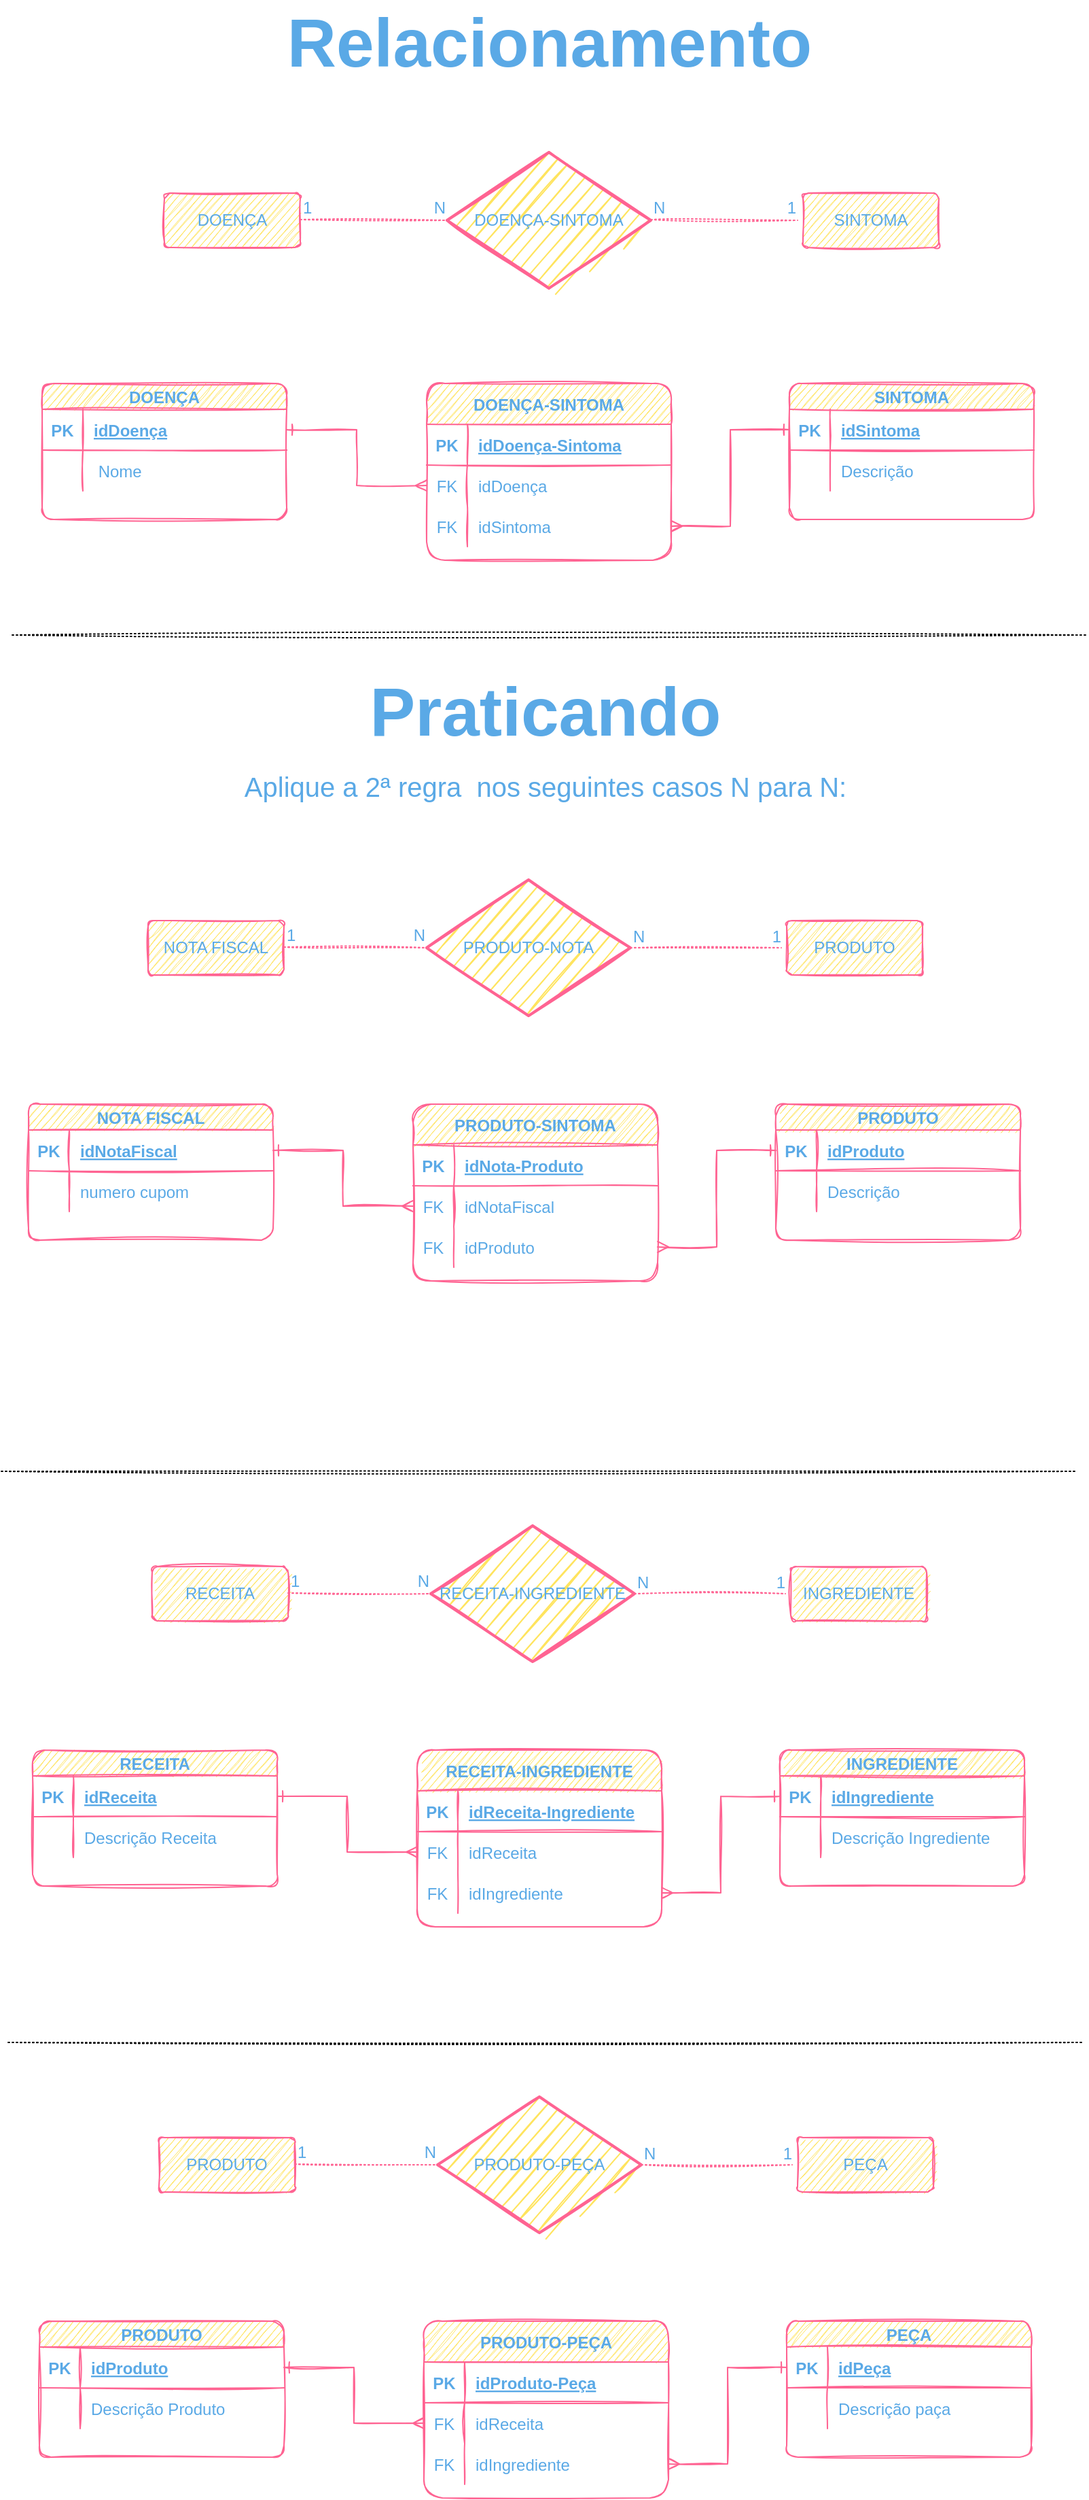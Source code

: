 <mxfile version="18.0.3" type="github">
  <diagram name="Page-1" id="c7558073-3199-34d8-9f00-42111426c3f3">
    <mxGraphModel dx="1247" dy="706" grid="0" gridSize="10" guides="1" tooltips="1" connect="1" arrows="1" fold="1" page="1" pageScale="1" pageWidth="826" pageHeight="1169" math="0" shadow="0">
      <root>
        <mxCell id="0" />
        <mxCell id="1" parent="0" />
        <mxCell id="TLbCRzv2UOCJvCYjz1NT-181" value="DOENÇA" style="shape=table;startSize=19;container=1;collapsible=1;childLayout=tableLayout;fixedRows=1;rowLines=0;fontStyle=1;align=center;resizeLast=1;rounded=1;shadow=0;glass=0;sketch=1;strokeWidth=1;fillColor=#FFE45E;strokeColor=#FF6392;fontColor=#5AA9E6;" vertex="1" parent="1">
          <mxGeometry x="40" y="326" width="180" height="100" as="geometry" />
        </mxCell>
        <mxCell id="TLbCRzv2UOCJvCYjz1NT-182" value="" style="shape=tableRow;horizontal=0;startSize=0;swimlaneHead=0;swimlaneBody=0;fillColor=none;collapsible=0;dropTarget=0;points=[[0,0.5],[1,0.5]];portConstraint=eastwest;top=0;left=0;right=0;bottom=1;rounded=1;shadow=0;glass=0;sketch=1;strokeWidth=1;strokeColor=#FF6392;fontColor=#5AA9E6;" vertex="1" parent="TLbCRzv2UOCJvCYjz1NT-181">
          <mxGeometry y="19" width="180" height="30" as="geometry" />
        </mxCell>
        <mxCell id="TLbCRzv2UOCJvCYjz1NT-183" value="PK" style="shape=partialRectangle;connectable=0;fillColor=none;top=0;left=0;bottom=0;right=0;fontStyle=1;overflow=hidden;rounded=1;shadow=0;glass=0;sketch=1;strokeWidth=1;strokeColor=#FF6392;fontColor=#5AA9E6;" vertex="1" parent="TLbCRzv2UOCJvCYjz1NT-182">
          <mxGeometry width="30" height="30" as="geometry">
            <mxRectangle width="30" height="30" as="alternateBounds" />
          </mxGeometry>
        </mxCell>
        <mxCell id="TLbCRzv2UOCJvCYjz1NT-184" value="idDoença" style="shape=partialRectangle;connectable=0;fillColor=none;top=0;left=0;bottom=0;right=0;align=left;spacingLeft=6;fontStyle=5;overflow=hidden;rounded=1;shadow=0;glass=0;sketch=1;strokeWidth=1;strokeColor=#FF6392;fontColor=#5AA9E6;" vertex="1" parent="TLbCRzv2UOCJvCYjz1NT-182">
          <mxGeometry x="30" width="150" height="30" as="geometry">
            <mxRectangle width="150" height="30" as="alternateBounds" />
          </mxGeometry>
        </mxCell>
        <mxCell id="TLbCRzv2UOCJvCYjz1NT-185" value="" style="shape=tableRow;horizontal=0;startSize=0;swimlaneHead=0;swimlaneBody=0;fillColor=none;collapsible=0;dropTarget=0;points=[[0,0.5],[1,0.5]];portConstraint=eastwest;top=0;left=0;right=0;bottom=0;rounded=1;shadow=0;glass=0;sketch=1;strokeWidth=1;strokeColor=#FF6392;fontColor=#5AA9E6;" vertex="1" parent="TLbCRzv2UOCJvCYjz1NT-181">
          <mxGeometry y="49" width="180" height="30" as="geometry" />
        </mxCell>
        <mxCell id="TLbCRzv2UOCJvCYjz1NT-186" value="" style="shape=partialRectangle;connectable=0;fillColor=none;top=0;left=0;bottom=0;right=0;editable=1;overflow=hidden;rounded=1;shadow=0;glass=0;sketch=1;strokeWidth=1;strokeColor=#FF6392;fontColor=#5AA9E6;" vertex="1" parent="TLbCRzv2UOCJvCYjz1NT-185">
          <mxGeometry width="30" height="30" as="geometry">
            <mxRectangle width="30" height="30" as="alternateBounds" />
          </mxGeometry>
        </mxCell>
        <mxCell id="TLbCRzv2UOCJvCYjz1NT-187" value=" Nome" style="shape=partialRectangle;connectable=0;fillColor=none;top=0;left=0;bottom=0;right=0;align=left;spacingLeft=6;overflow=hidden;rounded=1;shadow=0;glass=0;sketch=1;strokeWidth=1;strokeColor=#FF6392;fontColor=#5AA9E6;" vertex="1" parent="TLbCRzv2UOCJvCYjz1NT-185">
          <mxGeometry x="30" width="150" height="30" as="geometry">
            <mxRectangle width="150" height="30" as="alternateBounds" />
          </mxGeometry>
        </mxCell>
        <mxCell id="TLbCRzv2UOCJvCYjz1NT-194" value="DOENÇA-SINTOMA" style="shape=table;startSize=30;container=1;collapsible=1;childLayout=tableLayout;fixedRows=1;rowLines=0;fontStyle=1;align=center;resizeLast=1;rounded=1;shadow=0;glass=0;sketch=1;strokeWidth=1;fillColor=#FFE45E;strokeColor=#FF6392;fontColor=#5AA9E6;" vertex="1" parent="1">
          <mxGeometry x="323" y="326" width="180" height="130" as="geometry" />
        </mxCell>
        <mxCell id="TLbCRzv2UOCJvCYjz1NT-195" value="" style="shape=tableRow;horizontal=0;startSize=0;swimlaneHead=0;swimlaneBody=0;fillColor=none;collapsible=0;dropTarget=0;points=[[0,0.5],[1,0.5]];portConstraint=eastwest;top=0;left=0;right=0;bottom=1;rounded=1;shadow=0;glass=0;sketch=1;strokeWidth=1;strokeColor=#FF6392;fontColor=#5AA9E6;" vertex="1" parent="TLbCRzv2UOCJvCYjz1NT-194">
          <mxGeometry y="30" width="180" height="30" as="geometry" />
        </mxCell>
        <mxCell id="TLbCRzv2UOCJvCYjz1NT-196" value="PK" style="shape=partialRectangle;connectable=0;fillColor=none;top=0;left=0;bottom=0;right=0;fontStyle=1;overflow=hidden;rounded=1;shadow=0;glass=0;sketch=1;strokeWidth=1;strokeColor=#FF6392;fontColor=#5AA9E6;" vertex="1" parent="TLbCRzv2UOCJvCYjz1NT-195">
          <mxGeometry width="30" height="30" as="geometry">
            <mxRectangle width="30" height="30" as="alternateBounds" />
          </mxGeometry>
        </mxCell>
        <mxCell id="TLbCRzv2UOCJvCYjz1NT-197" value="idDoença-Sintoma" style="shape=partialRectangle;connectable=0;fillColor=none;top=0;left=0;bottom=0;right=0;align=left;spacingLeft=6;fontStyle=5;overflow=hidden;rounded=1;shadow=0;glass=0;sketch=1;strokeWidth=1;strokeColor=#FF6392;fontColor=#5AA9E6;" vertex="1" parent="TLbCRzv2UOCJvCYjz1NT-195">
          <mxGeometry x="30" width="150" height="30" as="geometry">
            <mxRectangle width="150" height="30" as="alternateBounds" />
          </mxGeometry>
        </mxCell>
        <mxCell id="TLbCRzv2UOCJvCYjz1NT-198" value="" style="shape=tableRow;horizontal=0;startSize=0;swimlaneHead=0;swimlaneBody=0;fillColor=none;collapsible=0;dropTarget=0;points=[[0,0.5],[1,0.5]];portConstraint=eastwest;top=0;left=0;right=0;bottom=0;rounded=1;shadow=0;glass=0;sketch=1;strokeWidth=1;strokeColor=#FF6392;fontColor=#5AA9E6;" vertex="1" parent="TLbCRzv2UOCJvCYjz1NT-194">
          <mxGeometry y="60" width="180" height="30" as="geometry" />
        </mxCell>
        <mxCell id="TLbCRzv2UOCJvCYjz1NT-199" value="FK" style="shape=partialRectangle;connectable=0;fillColor=none;top=0;left=0;bottom=0;right=0;editable=1;overflow=hidden;rounded=1;shadow=0;glass=0;sketch=1;strokeWidth=1;strokeColor=#FF6392;fontColor=#5AA9E6;" vertex="1" parent="TLbCRzv2UOCJvCYjz1NT-198">
          <mxGeometry width="30" height="30" as="geometry">
            <mxRectangle width="30" height="30" as="alternateBounds" />
          </mxGeometry>
        </mxCell>
        <mxCell id="TLbCRzv2UOCJvCYjz1NT-200" value="idDoença" style="shape=partialRectangle;connectable=0;fillColor=none;top=0;left=0;bottom=0;right=0;align=left;spacingLeft=6;overflow=hidden;rounded=1;shadow=0;glass=0;sketch=1;strokeWidth=1;strokeColor=#FF6392;fontColor=#5AA9E6;" vertex="1" parent="TLbCRzv2UOCJvCYjz1NT-198">
          <mxGeometry x="30" width="150" height="30" as="geometry">
            <mxRectangle width="150" height="30" as="alternateBounds" />
          </mxGeometry>
        </mxCell>
        <mxCell id="TLbCRzv2UOCJvCYjz1NT-202" value="" style="shape=tableRow;horizontal=0;startSize=0;swimlaneHead=0;swimlaneBody=0;fillColor=none;collapsible=0;dropTarget=0;points=[[0,0.5],[1,0.5]];portConstraint=eastwest;top=0;left=0;right=0;bottom=0;rounded=1;shadow=0;glass=0;sketch=1;strokeWidth=1;strokeColor=#FF6392;fontColor=#5AA9E6;" vertex="1" parent="TLbCRzv2UOCJvCYjz1NT-194">
          <mxGeometry y="90" width="180" height="30" as="geometry" />
        </mxCell>
        <mxCell id="TLbCRzv2UOCJvCYjz1NT-203" value="FK" style="shape=partialRectangle;connectable=0;fillColor=none;top=0;left=0;bottom=0;right=0;fontStyle=0;overflow=hidden;rounded=1;shadow=0;glass=0;sketch=1;strokeWidth=1;strokeColor=#FF6392;fontColor=#5AA9E6;" vertex="1" parent="TLbCRzv2UOCJvCYjz1NT-202">
          <mxGeometry width="30" height="30" as="geometry">
            <mxRectangle width="30" height="30" as="alternateBounds" />
          </mxGeometry>
        </mxCell>
        <mxCell id="TLbCRzv2UOCJvCYjz1NT-204" value="idSintoma" style="shape=partialRectangle;connectable=0;fillColor=none;top=0;left=0;bottom=0;right=0;align=left;spacingLeft=6;fontStyle=0;overflow=hidden;rounded=1;shadow=0;glass=0;sketch=1;strokeWidth=1;strokeColor=#FF6392;fontColor=#5AA9E6;" vertex="1" parent="TLbCRzv2UOCJvCYjz1NT-202">
          <mxGeometry x="30" width="150" height="30" as="geometry">
            <mxRectangle width="150" height="30" as="alternateBounds" />
          </mxGeometry>
        </mxCell>
        <mxCell id="TLbCRzv2UOCJvCYjz1NT-228" value="SINTOMA" style="shape=table;startSize=19;container=1;collapsible=1;childLayout=tableLayout;fixedRows=1;rowLines=0;fontStyle=1;align=center;resizeLast=1;rounded=1;shadow=0;glass=0;sketch=1;strokeWidth=1;fillColor=#FFE45E;strokeColor=#FF6392;fontColor=#5AA9E6;" vertex="1" parent="1">
          <mxGeometry x="590" y="326" width="180" height="100" as="geometry" />
        </mxCell>
        <mxCell id="TLbCRzv2UOCJvCYjz1NT-229" value="" style="shape=tableRow;horizontal=0;startSize=0;swimlaneHead=0;swimlaneBody=0;fillColor=none;collapsible=0;dropTarget=0;points=[[0,0.5],[1,0.5]];portConstraint=eastwest;top=0;left=0;right=0;bottom=1;rounded=1;shadow=0;glass=0;sketch=1;strokeWidth=1;strokeColor=#FF6392;fontColor=#5AA9E6;" vertex="1" parent="TLbCRzv2UOCJvCYjz1NT-228">
          <mxGeometry y="19" width="180" height="30" as="geometry" />
        </mxCell>
        <mxCell id="TLbCRzv2UOCJvCYjz1NT-230" value="PK" style="shape=partialRectangle;connectable=0;fillColor=none;top=0;left=0;bottom=0;right=0;fontStyle=1;overflow=hidden;rounded=1;shadow=0;glass=0;sketch=1;strokeWidth=1;strokeColor=#FF6392;fontColor=#5AA9E6;" vertex="1" parent="TLbCRzv2UOCJvCYjz1NT-229">
          <mxGeometry width="30" height="30" as="geometry">
            <mxRectangle width="30" height="30" as="alternateBounds" />
          </mxGeometry>
        </mxCell>
        <mxCell id="TLbCRzv2UOCJvCYjz1NT-231" value="idSintoma" style="shape=partialRectangle;connectable=0;fillColor=none;top=0;left=0;bottom=0;right=0;align=left;spacingLeft=6;fontStyle=5;overflow=hidden;rounded=1;shadow=0;glass=0;sketch=1;strokeWidth=1;strokeColor=#FF6392;fontColor=#5AA9E6;" vertex="1" parent="TLbCRzv2UOCJvCYjz1NT-229">
          <mxGeometry x="30" width="150" height="30" as="geometry">
            <mxRectangle width="150" height="30" as="alternateBounds" />
          </mxGeometry>
        </mxCell>
        <mxCell id="TLbCRzv2UOCJvCYjz1NT-232" value="" style="shape=tableRow;horizontal=0;startSize=0;swimlaneHead=0;swimlaneBody=0;fillColor=none;collapsible=0;dropTarget=0;points=[[0,0.5],[1,0.5]];portConstraint=eastwest;top=0;left=0;right=0;bottom=0;rounded=1;shadow=0;glass=0;sketch=1;strokeWidth=1;strokeColor=#FF6392;fontColor=#5AA9E6;" vertex="1" parent="TLbCRzv2UOCJvCYjz1NT-228">
          <mxGeometry y="49" width="180" height="30" as="geometry" />
        </mxCell>
        <mxCell id="TLbCRzv2UOCJvCYjz1NT-233" value="" style="shape=partialRectangle;connectable=0;fillColor=none;top=0;left=0;bottom=0;right=0;editable=1;overflow=hidden;rounded=1;shadow=0;glass=0;sketch=1;strokeWidth=1;strokeColor=#FF6392;fontColor=#5AA9E6;" vertex="1" parent="TLbCRzv2UOCJvCYjz1NT-232">
          <mxGeometry width="30" height="30" as="geometry">
            <mxRectangle width="30" height="30" as="alternateBounds" />
          </mxGeometry>
        </mxCell>
        <mxCell id="TLbCRzv2UOCJvCYjz1NT-234" value="Descrição" style="shape=partialRectangle;connectable=0;fillColor=none;top=0;left=0;bottom=0;right=0;align=left;spacingLeft=6;overflow=hidden;rounded=1;shadow=0;glass=0;sketch=1;strokeWidth=1;strokeColor=#FF6392;fontColor=#5AA9E6;" vertex="1" parent="TLbCRzv2UOCJvCYjz1NT-232">
          <mxGeometry x="30" width="150" height="30" as="geometry">
            <mxRectangle width="150" height="30" as="alternateBounds" />
          </mxGeometry>
        </mxCell>
        <mxCell id="TLbCRzv2UOCJvCYjz1NT-242" style="edgeStyle=orthogonalEdgeStyle;rounded=0;orthogonalLoop=1;jettySize=auto;html=1;exitX=0;exitY=0.5;exitDx=0;exitDy=0;entryX=1;entryY=0.5;entryDx=0;entryDy=0;endArrow=ERmany;endFill=0;startArrow=ERone;startFill=0;strokeColor=#FF6392;fontColor=#5AA9E6;sketch=1;" edge="1" parent="1" source="TLbCRzv2UOCJvCYjz1NT-229" target="TLbCRzv2UOCJvCYjz1NT-202">
          <mxGeometry relative="1" as="geometry" />
        </mxCell>
        <mxCell id="TLbCRzv2UOCJvCYjz1NT-243" style="edgeStyle=orthogonalEdgeStyle;rounded=0;sketch=1;orthogonalLoop=1;jettySize=auto;html=1;exitX=1;exitY=0.5;exitDx=0;exitDy=0;entryX=0;entryY=0.5;entryDx=0;entryDy=0;startArrow=ERone;startFill=0;endArrow=ERmany;endFill=0;strokeColor=#FF6392;fontColor=#5AA9E6;" edge="1" parent="1" source="TLbCRzv2UOCJvCYjz1NT-182" target="TLbCRzv2UOCJvCYjz1NT-198">
          <mxGeometry relative="1" as="geometry" />
        </mxCell>
        <mxCell id="TLbCRzv2UOCJvCYjz1NT-244" value="NOTA FISCAL" style="shape=table;startSize=19;container=1;collapsible=1;childLayout=tableLayout;fixedRows=1;rowLines=0;fontStyle=1;align=center;resizeLast=1;rounded=1;shadow=0;glass=0;sketch=1;strokeWidth=1;fillColor=#FFE45E;strokeColor=#FF6392;fontColor=#5AA9E6;" vertex="1" parent="1">
          <mxGeometry x="30" y="856" width="180" height="100" as="geometry" />
        </mxCell>
        <mxCell id="TLbCRzv2UOCJvCYjz1NT-245" value="" style="shape=tableRow;horizontal=0;startSize=0;swimlaneHead=0;swimlaneBody=0;fillColor=none;collapsible=0;dropTarget=0;points=[[0,0.5],[1,0.5]];portConstraint=eastwest;top=0;left=0;right=0;bottom=1;rounded=1;shadow=0;glass=0;sketch=1;strokeWidth=1;strokeColor=#FF6392;fontColor=#5AA9E6;" vertex="1" parent="TLbCRzv2UOCJvCYjz1NT-244">
          <mxGeometry y="19" width="180" height="30" as="geometry" />
        </mxCell>
        <mxCell id="TLbCRzv2UOCJvCYjz1NT-246" value="PK" style="shape=partialRectangle;connectable=0;fillColor=none;top=0;left=0;bottom=0;right=0;fontStyle=1;overflow=hidden;rounded=1;shadow=0;glass=0;sketch=1;strokeWidth=1;strokeColor=#FF6392;fontColor=#5AA9E6;" vertex="1" parent="TLbCRzv2UOCJvCYjz1NT-245">
          <mxGeometry width="30" height="30" as="geometry">
            <mxRectangle width="30" height="30" as="alternateBounds" />
          </mxGeometry>
        </mxCell>
        <mxCell id="TLbCRzv2UOCJvCYjz1NT-247" value="idNotaFiscal" style="shape=partialRectangle;connectable=0;fillColor=none;top=0;left=0;bottom=0;right=0;align=left;spacingLeft=6;fontStyle=5;overflow=hidden;rounded=1;shadow=0;glass=0;sketch=1;strokeWidth=1;strokeColor=#FF6392;fontColor=#5AA9E6;" vertex="1" parent="TLbCRzv2UOCJvCYjz1NT-245">
          <mxGeometry x="30" width="150" height="30" as="geometry">
            <mxRectangle width="150" height="30" as="alternateBounds" />
          </mxGeometry>
        </mxCell>
        <mxCell id="TLbCRzv2UOCJvCYjz1NT-248" value="" style="shape=tableRow;horizontal=0;startSize=0;swimlaneHead=0;swimlaneBody=0;fillColor=none;collapsible=0;dropTarget=0;points=[[0,0.5],[1,0.5]];portConstraint=eastwest;top=0;left=0;right=0;bottom=0;rounded=1;shadow=0;glass=0;sketch=1;strokeWidth=1;strokeColor=#FF6392;fontColor=#5AA9E6;" vertex="1" parent="TLbCRzv2UOCJvCYjz1NT-244">
          <mxGeometry y="49" width="180" height="30" as="geometry" />
        </mxCell>
        <mxCell id="TLbCRzv2UOCJvCYjz1NT-249" value="" style="shape=partialRectangle;connectable=0;fillColor=none;top=0;left=0;bottom=0;right=0;editable=1;overflow=hidden;rounded=1;shadow=0;glass=0;sketch=1;strokeWidth=1;strokeColor=#FF6392;fontColor=#5AA9E6;" vertex="1" parent="TLbCRzv2UOCJvCYjz1NT-248">
          <mxGeometry width="30" height="30" as="geometry">
            <mxRectangle width="30" height="30" as="alternateBounds" />
          </mxGeometry>
        </mxCell>
        <mxCell id="TLbCRzv2UOCJvCYjz1NT-250" value="numero cupom" style="shape=partialRectangle;connectable=0;fillColor=none;top=0;left=0;bottom=0;right=0;align=left;spacingLeft=6;overflow=hidden;rounded=1;shadow=0;glass=0;sketch=1;strokeWidth=1;strokeColor=#FF6392;fontColor=#5AA9E6;" vertex="1" parent="TLbCRzv2UOCJvCYjz1NT-248">
          <mxGeometry x="30" width="150" height="30" as="geometry">
            <mxRectangle width="150" height="30" as="alternateBounds" />
          </mxGeometry>
        </mxCell>
        <mxCell id="TLbCRzv2UOCJvCYjz1NT-251" value="PRODUTO-SINTOMA" style="shape=table;startSize=30;container=1;collapsible=1;childLayout=tableLayout;fixedRows=1;rowLines=0;fontStyle=1;align=center;resizeLast=1;rounded=1;shadow=0;glass=0;sketch=1;strokeWidth=1;fillColor=#FFE45E;strokeColor=#FF6392;fontColor=#5AA9E6;" vertex="1" parent="1">
          <mxGeometry x="313" y="856" width="180" height="130" as="geometry" />
        </mxCell>
        <mxCell id="TLbCRzv2UOCJvCYjz1NT-252" value="" style="shape=tableRow;horizontal=0;startSize=0;swimlaneHead=0;swimlaneBody=0;fillColor=none;collapsible=0;dropTarget=0;points=[[0,0.5],[1,0.5]];portConstraint=eastwest;top=0;left=0;right=0;bottom=1;rounded=1;shadow=0;glass=0;sketch=1;strokeWidth=1;strokeColor=#FF6392;fontColor=#5AA9E6;" vertex="1" parent="TLbCRzv2UOCJvCYjz1NT-251">
          <mxGeometry y="30" width="180" height="30" as="geometry" />
        </mxCell>
        <mxCell id="TLbCRzv2UOCJvCYjz1NT-253" value="PK" style="shape=partialRectangle;connectable=0;fillColor=none;top=0;left=0;bottom=0;right=0;fontStyle=1;overflow=hidden;rounded=1;shadow=0;glass=0;sketch=1;strokeWidth=1;strokeColor=#FF6392;fontColor=#5AA9E6;" vertex="1" parent="TLbCRzv2UOCJvCYjz1NT-252">
          <mxGeometry width="30" height="30" as="geometry">
            <mxRectangle width="30" height="30" as="alternateBounds" />
          </mxGeometry>
        </mxCell>
        <mxCell id="TLbCRzv2UOCJvCYjz1NT-254" value="idNota-Produto" style="shape=partialRectangle;connectable=0;fillColor=none;top=0;left=0;bottom=0;right=0;align=left;spacingLeft=6;fontStyle=5;overflow=hidden;rounded=1;shadow=0;glass=0;sketch=1;strokeWidth=1;strokeColor=#FF6392;fontColor=#5AA9E6;" vertex="1" parent="TLbCRzv2UOCJvCYjz1NT-252">
          <mxGeometry x="30" width="150" height="30" as="geometry">
            <mxRectangle width="150" height="30" as="alternateBounds" />
          </mxGeometry>
        </mxCell>
        <mxCell id="TLbCRzv2UOCJvCYjz1NT-255" value="" style="shape=tableRow;horizontal=0;startSize=0;swimlaneHead=0;swimlaneBody=0;fillColor=none;collapsible=0;dropTarget=0;points=[[0,0.5],[1,0.5]];portConstraint=eastwest;top=0;left=0;right=0;bottom=0;rounded=1;shadow=0;glass=0;sketch=1;strokeWidth=1;strokeColor=#FF6392;fontColor=#5AA9E6;" vertex="1" parent="TLbCRzv2UOCJvCYjz1NT-251">
          <mxGeometry y="60" width="180" height="30" as="geometry" />
        </mxCell>
        <mxCell id="TLbCRzv2UOCJvCYjz1NT-256" value="FK" style="shape=partialRectangle;connectable=0;fillColor=none;top=0;left=0;bottom=0;right=0;editable=1;overflow=hidden;rounded=1;shadow=0;glass=0;sketch=1;strokeWidth=1;strokeColor=#FF6392;fontColor=#5AA9E6;" vertex="1" parent="TLbCRzv2UOCJvCYjz1NT-255">
          <mxGeometry width="30" height="30" as="geometry">
            <mxRectangle width="30" height="30" as="alternateBounds" />
          </mxGeometry>
        </mxCell>
        <mxCell id="TLbCRzv2UOCJvCYjz1NT-257" value="idNotaFiscal" style="shape=partialRectangle;connectable=0;fillColor=none;top=0;left=0;bottom=0;right=0;align=left;spacingLeft=6;overflow=hidden;rounded=1;shadow=0;glass=0;sketch=1;strokeWidth=1;strokeColor=#FF6392;fontColor=#5AA9E6;" vertex="1" parent="TLbCRzv2UOCJvCYjz1NT-255">
          <mxGeometry x="30" width="150" height="30" as="geometry">
            <mxRectangle width="150" height="30" as="alternateBounds" />
          </mxGeometry>
        </mxCell>
        <mxCell id="TLbCRzv2UOCJvCYjz1NT-258" value="" style="shape=tableRow;horizontal=0;startSize=0;swimlaneHead=0;swimlaneBody=0;fillColor=none;collapsible=0;dropTarget=0;points=[[0,0.5],[1,0.5]];portConstraint=eastwest;top=0;left=0;right=0;bottom=0;rounded=1;shadow=0;glass=0;sketch=1;strokeWidth=1;strokeColor=#FF6392;fontColor=#5AA9E6;" vertex="1" parent="TLbCRzv2UOCJvCYjz1NT-251">
          <mxGeometry y="90" width="180" height="30" as="geometry" />
        </mxCell>
        <mxCell id="TLbCRzv2UOCJvCYjz1NT-259" value="FK" style="shape=partialRectangle;connectable=0;fillColor=none;top=0;left=0;bottom=0;right=0;fontStyle=0;overflow=hidden;rounded=1;shadow=0;glass=0;sketch=1;strokeWidth=1;strokeColor=#FF6392;fontColor=#5AA9E6;" vertex="1" parent="TLbCRzv2UOCJvCYjz1NT-258">
          <mxGeometry width="30" height="30" as="geometry">
            <mxRectangle width="30" height="30" as="alternateBounds" />
          </mxGeometry>
        </mxCell>
        <mxCell id="TLbCRzv2UOCJvCYjz1NT-260" value="idProduto" style="shape=partialRectangle;connectable=0;fillColor=none;top=0;left=0;bottom=0;right=0;align=left;spacingLeft=6;fontStyle=0;overflow=hidden;rounded=1;shadow=0;glass=0;sketch=1;strokeWidth=1;strokeColor=#FF6392;fontColor=#5AA9E6;" vertex="1" parent="TLbCRzv2UOCJvCYjz1NT-258">
          <mxGeometry x="30" width="150" height="30" as="geometry">
            <mxRectangle width="150" height="30" as="alternateBounds" />
          </mxGeometry>
        </mxCell>
        <mxCell id="TLbCRzv2UOCJvCYjz1NT-261" value="PRODUTO" style="shape=table;startSize=19;container=1;collapsible=1;childLayout=tableLayout;fixedRows=1;rowLines=0;fontStyle=1;align=center;resizeLast=1;rounded=1;shadow=0;glass=0;sketch=1;strokeWidth=1;fillColor=#FFE45E;strokeColor=#FF6392;fontColor=#5AA9E6;" vertex="1" parent="1">
          <mxGeometry x="580" y="856" width="180" height="100" as="geometry" />
        </mxCell>
        <mxCell id="TLbCRzv2UOCJvCYjz1NT-262" value="" style="shape=tableRow;horizontal=0;startSize=0;swimlaneHead=0;swimlaneBody=0;fillColor=none;collapsible=0;dropTarget=0;points=[[0,0.5],[1,0.5]];portConstraint=eastwest;top=0;left=0;right=0;bottom=1;rounded=1;shadow=0;glass=0;sketch=1;strokeWidth=1;strokeColor=#FF6392;fontColor=#5AA9E6;" vertex="1" parent="TLbCRzv2UOCJvCYjz1NT-261">
          <mxGeometry y="19" width="180" height="30" as="geometry" />
        </mxCell>
        <mxCell id="TLbCRzv2UOCJvCYjz1NT-263" value="PK" style="shape=partialRectangle;connectable=0;fillColor=none;top=0;left=0;bottom=0;right=0;fontStyle=1;overflow=hidden;rounded=1;shadow=0;glass=0;sketch=1;strokeWidth=1;strokeColor=#FF6392;fontColor=#5AA9E6;" vertex="1" parent="TLbCRzv2UOCJvCYjz1NT-262">
          <mxGeometry width="30" height="30" as="geometry">
            <mxRectangle width="30" height="30" as="alternateBounds" />
          </mxGeometry>
        </mxCell>
        <mxCell id="TLbCRzv2UOCJvCYjz1NT-264" value="idProduto" style="shape=partialRectangle;connectable=0;fillColor=none;top=0;left=0;bottom=0;right=0;align=left;spacingLeft=6;fontStyle=5;overflow=hidden;rounded=1;shadow=0;glass=0;sketch=1;strokeWidth=1;strokeColor=#FF6392;fontColor=#5AA9E6;" vertex="1" parent="TLbCRzv2UOCJvCYjz1NT-262">
          <mxGeometry x="30" width="150" height="30" as="geometry">
            <mxRectangle width="150" height="30" as="alternateBounds" />
          </mxGeometry>
        </mxCell>
        <mxCell id="TLbCRzv2UOCJvCYjz1NT-265" value="" style="shape=tableRow;horizontal=0;startSize=0;swimlaneHead=0;swimlaneBody=0;fillColor=none;collapsible=0;dropTarget=0;points=[[0,0.5],[1,0.5]];portConstraint=eastwest;top=0;left=0;right=0;bottom=0;rounded=1;shadow=0;glass=0;sketch=1;strokeWidth=1;strokeColor=#FF6392;fontColor=#5AA9E6;" vertex="1" parent="TLbCRzv2UOCJvCYjz1NT-261">
          <mxGeometry y="49" width="180" height="30" as="geometry" />
        </mxCell>
        <mxCell id="TLbCRzv2UOCJvCYjz1NT-266" value="" style="shape=partialRectangle;connectable=0;fillColor=none;top=0;left=0;bottom=0;right=0;editable=1;overflow=hidden;rounded=1;shadow=0;glass=0;sketch=1;strokeWidth=1;strokeColor=#FF6392;fontColor=#5AA9E6;" vertex="1" parent="TLbCRzv2UOCJvCYjz1NT-265">
          <mxGeometry width="30" height="30" as="geometry">
            <mxRectangle width="30" height="30" as="alternateBounds" />
          </mxGeometry>
        </mxCell>
        <mxCell id="TLbCRzv2UOCJvCYjz1NT-267" value="Descrição" style="shape=partialRectangle;connectable=0;fillColor=none;top=0;left=0;bottom=0;right=0;align=left;spacingLeft=6;overflow=hidden;rounded=1;shadow=0;glass=0;sketch=1;strokeWidth=1;strokeColor=#FF6392;fontColor=#5AA9E6;" vertex="1" parent="TLbCRzv2UOCJvCYjz1NT-265">
          <mxGeometry x="30" width="150" height="30" as="geometry">
            <mxRectangle width="150" height="30" as="alternateBounds" />
          </mxGeometry>
        </mxCell>
        <mxCell id="TLbCRzv2UOCJvCYjz1NT-268" style="edgeStyle=orthogonalEdgeStyle;rounded=0;orthogonalLoop=1;jettySize=auto;html=1;exitX=0;exitY=0.5;exitDx=0;exitDy=0;entryX=1;entryY=0.5;entryDx=0;entryDy=0;endArrow=ERmany;endFill=0;startArrow=ERone;startFill=0;strokeColor=#FF6392;fontColor=#5AA9E6;sketch=1;" edge="1" parent="1" source="TLbCRzv2UOCJvCYjz1NT-262" target="TLbCRzv2UOCJvCYjz1NT-258">
          <mxGeometry relative="1" as="geometry" />
        </mxCell>
        <mxCell id="TLbCRzv2UOCJvCYjz1NT-269" style="edgeStyle=orthogonalEdgeStyle;rounded=0;sketch=1;orthogonalLoop=1;jettySize=auto;html=1;exitX=1;exitY=0.5;exitDx=0;exitDy=0;entryX=0;entryY=0.5;entryDx=0;entryDy=0;startArrow=ERone;startFill=0;endArrow=ERmany;endFill=0;strokeColor=#FF6392;fontColor=#5AA9E6;" edge="1" parent="1" source="TLbCRzv2UOCJvCYjz1NT-245" target="TLbCRzv2UOCJvCYjz1NT-255">
          <mxGeometry relative="1" as="geometry" />
        </mxCell>
        <mxCell id="TLbCRzv2UOCJvCYjz1NT-270" value="DOENÇA-SINTOMA" style="strokeWidth=2;html=1;shape=mxgraph.flowchart.decision;whiteSpace=wrap;rounded=1;shadow=0;glass=0;sketch=1;fillColor=#FFE45E;strokeColor=#FF6392;fontColor=#5AA9E6;" vertex="1" parent="1">
          <mxGeometry x="338" y="156" width="150" height="100" as="geometry" />
        </mxCell>
        <mxCell id="TLbCRzv2UOCJvCYjz1NT-271" value="&lt;font style=&quot;font-size: 50px;&quot;&gt;&lt;b&gt;Praticando&lt;/b&gt;&lt;/font&gt;" style="text;html=1;align=center;verticalAlign=middle;resizable=0;points=[];autosize=1;strokeColor=none;fillColor=none;fontColor=#5AA9E6;sketch=1;" vertex="1" parent="1">
          <mxGeometry x="276" y="551" width="268" height="31" as="geometry" />
        </mxCell>
        <mxCell id="TLbCRzv2UOCJvCYjz1NT-272" value="Aplique a 2ª regra&amp;nbsp; nos seguintes casos N para N:" style="text;html=1;align=center;verticalAlign=middle;resizable=0;points=[];autosize=1;strokeColor=none;fillColor=none;fontColor=#5AA9E6;sketch=1;fontSize=20;" vertex="1" parent="1">
          <mxGeometry x="183.5" y="608" width="453" height="28" as="geometry" />
        </mxCell>
        <mxCell id="TLbCRzv2UOCJvCYjz1NT-273" value="DOENÇA" style="rounded=1;arcSize=10;whiteSpace=wrap;html=1;align=center;shadow=0;glass=0;sketch=1;strokeWidth=1;fillColor=#FFE45E;strokeColor=#FF6392;fontColor=#5AA9E6;" vertex="1" parent="1">
          <mxGeometry x="130" y="186" width="100" height="40" as="geometry" />
        </mxCell>
        <mxCell id="TLbCRzv2UOCJvCYjz1NT-274" value="SINTOMA" style="rounded=1;arcSize=10;whiteSpace=wrap;html=1;align=center;shadow=0;glass=0;sketch=1;strokeWidth=1;fillColor=#FFE45E;strokeColor=#FF6392;fontColor=#5AA9E6;" vertex="1" parent="1">
          <mxGeometry x="600" y="186" width="100" height="40" as="geometry" />
        </mxCell>
        <mxCell id="TLbCRzv2UOCJvCYjz1NT-278" value="" style="endArrow=none;html=1;rounded=0;dashed=1;dashPattern=1 2;sketch=1;strokeColor=#FF6392;entryX=0;entryY=0.5;entryDx=0;entryDy=0;entryPerimeter=0;fontColor=#5AA9E6;" edge="1" parent="1" target="TLbCRzv2UOCJvCYjz1NT-270">
          <mxGeometry relative="1" as="geometry">
            <mxPoint x="230" y="205.5" as="sourcePoint" />
            <mxPoint x="310" y="206" as="targetPoint" />
          </mxGeometry>
        </mxCell>
        <mxCell id="TLbCRzv2UOCJvCYjz1NT-279" value="1" style="resizable=0;html=1;align=left;verticalAlign=bottom;rounded=1;shadow=0;glass=0;sketch=1;strokeWidth=1;fillColor=#FFE45E;strokeColor=#FF6392;fontColor=#5AA9E6;" connectable="0" vertex="1" parent="TLbCRzv2UOCJvCYjz1NT-278">
          <mxGeometry x="-1" relative="1" as="geometry" />
        </mxCell>
        <mxCell id="TLbCRzv2UOCJvCYjz1NT-280" value="N" style="resizable=0;html=1;align=right;verticalAlign=bottom;rounded=1;shadow=0;glass=0;sketch=1;strokeWidth=1;fillColor=#FFE45E;strokeColor=#FF6392;fontColor=#5AA9E6;" connectable="0" vertex="1" parent="TLbCRzv2UOCJvCYjz1NT-278">
          <mxGeometry x="1" relative="1" as="geometry" />
        </mxCell>
        <mxCell id="TLbCRzv2UOCJvCYjz1NT-281" value="" style="endArrow=none;html=1;rounded=0;dashed=1;dashPattern=1 2;sketch=1;strokeColor=#FF6392;entryX=0;entryY=0.5;entryDx=0;entryDy=0;entryPerimeter=0;fontColor=#5AA9E6;" edge="1" parent="1">
          <mxGeometry relative="1" as="geometry">
            <mxPoint x="488" y="205.5" as="sourcePoint" />
            <mxPoint x="596" y="206" as="targetPoint" />
          </mxGeometry>
        </mxCell>
        <mxCell id="TLbCRzv2UOCJvCYjz1NT-282" value="N" style="resizable=0;html=1;align=left;verticalAlign=bottom;rounded=1;shadow=0;glass=0;sketch=1;strokeWidth=1;fillColor=#FFE45E;strokeColor=#FF6392;fontColor=#5AA9E6;" connectable="0" vertex="1" parent="TLbCRzv2UOCJvCYjz1NT-281">
          <mxGeometry x="-1" relative="1" as="geometry" />
        </mxCell>
        <mxCell id="TLbCRzv2UOCJvCYjz1NT-283" value="1" style="resizable=0;html=1;align=right;verticalAlign=bottom;rounded=1;shadow=0;glass=0;sketch=1;strokeWidth=1;fillColor=#FFE45E;strokeColor=#FF6392;fontColor=#5AA9E6;" connectable="0" vertex="1" parent="TLbCRzv2UOCJvCYjz1NT-281">
          <mxGeometry x="1" relative="1" as="geometry" />
        </mxCell>
        <mxCell id="TLbCRzv2UOCJvCYjz1NT-284" value="PRODUTO-NOTA" style="strokeWidth=2;html=1;shape=mxgraph.flowchart.decision;whiteSpace=wrap;rounded=1;shadow=0;glass=0;sketch=1;fillColor=#FFE45E;strokeColor=#FF6392;fontColor=#5AA9E6;" vertex="1" parent="1">
          <mxGeometry x="323" y="691" width="150" height="100" as="geometry" />
        </mxCell>
        <mxCell id="TLbCRzv2UOCJvCYjz1NT-285" value="NOTA FISCAL" style="rounded=1;arcSize=10;whiteSpace=wrap;html=1;align=center;shadow=0;glass=0;sketch=1;strokeWidth=1;fillColor=#FFE45E;strokeColor=#FF6392;fontColor=#5AA9E6;" vertex="1" parent="1">
          <mxGeometry x="118" y="721" width="100" height="40" as="geometry" />
        </mxCell>
        <mxCell id="TLbCRzv2UOCJvCYjz1NT-286" value="PRODUTO" style="rounded=1;arcSize=10;whiteSpace=wrap;html=1;align=center;shadow=0;glass=0;sketch=1;strokeWidth=1;fillColor=#FFE45E;strokeColor=#FF6392;fontColor=#5AA9E6;" vertex="1" parent="1">
          <mxGeometry x="588" y="721" width="100" height="40" as="geometry" />
        </mxCell>
        <mxCell id="TLbCRzv2UOCJvCYjz1NT-287" value="" style="endArrow=none;html=1;rounded=0;dashed=1;dashPattern=1 2;sketch=1;strokeColor=#FF6392;entryX=0;entryY=0.5;entryDx=0;entryDy=0;entryPerimeter=0;fontColor=#5AA9E6;" edge="1" parent="1" target="TLbCRzv2UOCJvCYjz1NT-284">
          <mxGeometry relative="1" as="geometry">
            <mxPoint x="218" y="740.5" as="sourcePoint" />
            <mxPoint x="298" y="741" as="targetPoint" />
          </mxGeometry>
        </mxCell>
        <mxCell id="TLbCRzv2UOCJvCYjz1NT-288" value="1" style="resizable=0;html=1;align=left;verticalAlign=bottom;rounded=1;shadow=0;glass=0;sketch=1;strokeWidth=1;fillColor=#FFE45E;strokeColor=#FF6392;fontColor=#5AA9E6;" connectable="0" vertex="1" parent="TLbCRzv2UOCJvCYjz1NT-287">
          <mxGeometry x="-1" relative="1" as="geometry" />
        </mxCell>
        <mxCell id="TLbCRzv2UOCJvCYjz1NT-289" value="N" style="resizable=0;html=1;align=right;verticalAlign=bottom;rounded=1;shadow=0;glass=0;sketch=1;strokeWidth=1;fillColor=#FFE45E;strokeColor=#FF6392;fontColor=#5AA9E6;" connectable="0" vertex="1" parent="TLbCRzv2UOCJvCYjz1NT-287">
          <mxGeometry x="1" relative="1" as="geometry" />
        </mxCell>
        <mxCell id="TLbCRzv2UOCJvCYjz1NT-290" value="" style="endArrow=none;html=1;rounded=0;dashed=1;dashPattern=1 2;sketch=1;strokeColor=#FF6392;entryX=0;entryY=0.5;entryDx=0;entryDy=0;entryPerimeter=0;exitX=1;exitY=0.5;exitDx=0;exitDy=0;exitPerimeter=0;fontColor=#5AA9E6;" edge="1" parent="1" source="TLbCRzv2UOCJvCYjz1NT-284">
          <mxGeometry relative="1" as="geometry">
            <mxPoint x="476" y="740.5" as="sourcePoint" />
            <mxPoint x="584" y="741" as="targetPoint" />
          </mxGeometry>
        </mxCell>
        <mxCell id="TLbCRzv2UOCJvCYjz1NT-291" value="N" style="resizable=0;html=1;align=left;verticalAlign=bottom;rounded=1;shadow=0;glass=0;sketch=1;strokeWidth=1;fillColor=#FFE45E;strokeColor=#FF6392;fontColor=#5AA9E6;" connectable="0" vertex="1" parent="TLbCRzv2UOCJvCYjz1NT-290">
          <mxGeometry x="-1" relative="1" as="geometry" />
        </mxCell>
        <mxCell id="TLbCRzv2UOCJvCYjz1NT-292" value="1" style="resizable=0;html=1;align=right;verticalAlign=bottom;rounded=1;shadow=0;glass=0;sketch=1;strokeWidth=1;fillColor=#FFE45E;strokeColor=#FF6392;fontColor=#5AA9E6;" connectable="0" vertex="1" parent="TLbCRzv2UOCJvCYjz1NT-290">
          <mxGeometry x="1" relative="1" as="geometry" />
        </mxCell>
        <mxCell id="TLbCRzv2UOCJvCYjz1NT-293" value="" style="endArrow=none;html=1;rounded=0;dashed=1;dashPattern=1 2;sketch=1;strokeColor=#000000;fontColor=#5AA9E6;" edge="1" parent="1">
          <mxGeometry relative="1" as="geometry">
            <mxPoint x="10" y="1126" as="sourcePoint" />
            <mxPoint x="800" y="1126" as="targetPoint" />
          </mxGeometry>
        </mxCell>
        <mxCell id="TLbCRzv2UOCJvCYjz1NT-296" value="RECEITA" style="shape=table;startSize=19;container=1;collapsible=1;childLayout=tableLayout;fixedRows=1;rowLines=0;fontStyle=1;align=center;resizeLast=1;rounded=1;shadow=0;glass=0;sketch=1;strokeWidth=1;fillColor=#FFE45E;strokeColor=#FF6392;fontColor=#5AA9E6;" vertex="1" parent="1">
          <mxGeometry x="33" y="1331" width="180" height="100" as="geometry" />
        </mxCell>
        <mxCell id="TLbCRzv2UOCJvCYjz1NT-297" value="" style="shape=tableRow;horizontal=0;startSize=0;swimlaneHead=0;swimlaneBody=0;fillColor=none;collapsible=0;dropTarget=0;points=[[0,0.5],[1,0.5]];portConstraint=eastwest;top=0;left=0;right=0;bottom=1;rounded=1;shadow=0;glass=0;sketch=1;strokeWidth=1;strokeColor=#FF6392;fontColor=#5AA9E6;" vertex="1" parent="TLbCRzv2UOCJvCYjz1NT-296">
          <mxGeometry y="19" width="180" height="30" as="geometry" />
        </mxCell>
        <mxCell id="TLbCRzv2UOCJvCYjz1NT-298" value="PK" style="shape=partialRectangle;connectable=0;fillColor=none;top=0;left=0;bottom=0;right=0;fontStyle=1;overflow=hidden;rounded=1;shadow=0;glass=0;sketch=1;strokeWidth=1;strokeColor=#FF6392;fontColor=#5AA9E6;" vertex="1" parent="TLbCRzv2UOCJvCYjz1NT-297">
          <mxGeometry width="30" height="30" as="geometry">
            <mxRectangle width="30" height="30" as="alternateBounds" />
          </mxGeometry>
        </mxCell>
        <mxCell id="TLbCRzv2UOCJvCYjz1NT-299" value="idReceita" style="shape=partialRectangle;connectable=0;fillColor=none;top=0;left=0;bottom=0;right=0;align=left;spacingLeft=6;fontStyle=5;overflow=hidden;rounded=1;shadow=0;glass=0;sketch=1;strokeWidth=1;strokeColor=#FF6392;fontColor=#5AA9E6;" vertex="1" parent="TLbCRzv2UOCJvCYjz1NT-297">
          <mxGeometry x="30" width="150" height="30" as="geometry">
            <mxRectangle width="150" height="30" as="alternateBounds" />
          </mxGeometry>
        </mxCell>
        <mxCell id="TLbCRzv2UOCJvCYjz1NT-300" value="" style="shape=tableRow;horizontal=0;startSize=0;swimlaneHead=0;swimlaneBody=0;fillColor=none;collapsible=0;dropTarget=0;points=[[0,0.5],[1,0.5]];portConstraint=eastwest;top=0;left=0;right=0;bottom=0;rounded=1;shadow=0;glass=0;sketch=1;strokeWidth=1;strokeColor=#FF6392;fontColor=#5AA9E6;" vertex="1" parent="TLbCRzv2UOCJvCYjz1NT-296">
          <mxGeometry y="49" width="180" height="30" as="geometry" />
        </mxCell>
        <mxCell id="TLbCRzv2UOCJvCYjz1NT-301" value="" style="shape=partialRectangle;connectable=0;fillColor=none;top=0;left=0;bottom=0;right=0;editable=1;overflow=hidden;rounded=1;shadow=0;glass=0;sketch=1;strokeWidth=1;strokeColor=#FF6392;fontColor=#5AA9E6;" vertex="1" parent="TLbCRzv2UOCJvCYjz1NT-300">
          <mxGeometry width="30" height="30" as="geometry">
            <mxRectangle width="30" height="30" as="alternateBounds" />
          </mxGeometry>
        </mxCell>
        <mxCell id="TLbCRzv2UOCJvCYjz1NT-302" value="Descrição Receita" style="shape=partialRectangle;connectable=0;fillColor=none;top=0;left=0;bottom=0;right=0;align=left;spacingLeft=6;overflow=hidden;rounded=1;shadow=0;glass=0;sketch=1;strokeWidth=1;strokeColor=#FF6392;fontColor=#5AA9E6;" vertex="1" parent="TLbCRzv2UOCJvCYjz1NT-300">
          <mxGeometry x="30" width="150" height="30" as="geometry">
            <mxRectangle width="150" height="30" as="alternateBounds" />
          </mxGeometry>
        </mxCell>
        <mxCell id="TLbCRzv2UOCJvCYjz1NT-303" value="RECEITA-INGREDIENTE" style="shape=table;startSize=30;container=1;collapsible=1;childLayout=tableLayout;fixedRows=1;rowLines=0;fontStyle=1;align=center;resizeLast=1;rounded=1;shadow=0;glass=0;sketch=1;strokeWidth=1;fillColor=#FFE45E;strokeColor=#FF6392;fontColor=#5AA9E6;" vertex="1" parent="1">
          <mxGeometry x="316" y="1331" width="180" height="130" as="geometry" />
        </mxCell>
        <mxCell id="TLbCRzv2UOCJvCYjz1NT-304" value="" style="shape=tableRow;horizontal=0;startSize=0;swimlaneHead=0;swimlaneBody=0;fillColor=none;collapsible=0;dropTarget=0;points=[[0,0.5],[1,0.5]];portConstraint=eastwest;top=0;left=0;right=0;bottom=1;rounded=1;shadow=0;glass=0;sketch=1;strokeWidth=1;strokeColor=#FF6392;fontColor=#5AA9E6;" vertex="1" parent="TLbCRzv2UOCJvCYjz1NT-303">
          <mxGeometry y="30" width="180" height="30" as="geometry" />
        </mxCell>
        <mxCell id="TLbCRzv2UOCJvCYjz1NT-305" value="PK" style="shape=partialRectangle;connectable=0;fillColor=none;top=0;left=0;bottom=0;right=0;fontStyle=1;overflow=hidden;rounded=1;shadow=0;glass=0;sketch=1;strokeWidth=1;strokeColor=#FF6392;fontColor=#5AA9E6;" vertex="1" parent="TLbCRzv2UOCJvCYjz1NT-304">
          <mxGeometry width="30" height="30" as="geometry">
            <mxRectangle width="30" height="30" as="alternateBounds" />
          </mxGeometry>
        </mxCell>
        <mxCell id="TLbCRzv2UOCJvCYjz1NT-306" value="idReceita-Ingrediente" style="shape=partialRectangle;connectable=0;fillColor=none;top=0;left=0;bottom=0;right=0;align=left;spacingLeft=6;fontStyle=5;overflow=hidden;rounded=1;shadow=0;glass=0;sketch=1;strokeWidth=1;strokeColor=#FF6392;fontColor=#5AA9E6;" vertex="1" parent="TLbCRzv2UOCJvCYjz1NT-304">
          <mxGeometry x="30" width="150" height="30" as="geometry">
            <mxRectangle width="150" height="30" as="alternateBounds" />
          </mxGeometry>
        </mxCell>
        <mxCell id="TLbCRzv2UOCJvCYjz1NT-307" value="" style="shape=tableRow;horizontal=0;startSize=0;swimlaneHead=0;swimlaneBody=0;fillColor=none;collapsible=0;dropTarget=0;points=[[0,0.5],[1,0.5]];portConstraint=eastwest;top=0;left=0;right=0;bottom=0;rounded=1;shadow=0;glass=0;sketch=1;strokeWidth=1;strokeColor=#FF6392;fontColor=#5AA9E6;" vertex="1" parent="TLbCRzv2UOCJvCYjz1NT-303">
          <mxGeometry y="60" width="180" height="30" as="geometry" />
        </mxCell>
        <mxCell id="TLbCRzv2UOCJvCYjz1NT-308" value="FK" style="shape=partialRectangle;connectable=0;fillColor=none;top=0;left=0;bottom=0;right=0;editable=1;overflow=hidden;rounded=1;shadow=0;glass=0;sketch=1;strokeWidth=1;strokeColor=#FF6392;fontColor=#5AA9E6;" vertex="1" parent="TLbCRzv2UOCJvCYjz1NT-307">
          <mxGeometry width="30" height="30" as="geometry">
            <mxRectangle width="30" height="30" as="alternateBounds" />
          </mxGeometry>
        </mxCell>
        <mxCell id="TLbCRzv2UOCJvCYjz1NT-309" value="idReceita" style="shape=partialRectangle;connectable=0;fillColor=none;top=0;left=0;bottom=0;right=0;align=left;spacingLeft=6;overflow=hidden;rounded=1;shadow=0;glass=0;sketch=1;strokeWidth=1;strokeColor=#FF6392;fontColor=#5AA9E6;" vertex="1" parent="TLbCRzv2UOCJvCYjz1NT-307">
          <mxGeometry x="30" width="150" height="30" as="geometry">
            <mxRectangle width="150" height="30" as="alternateBounds" />
          </mxGeometry>
        </mxCell>
        <mxCell id="TLbCRzv2UOCJvCYjz1NT-310" value="" style="shape=tableRow;horizontal=0;startSize=0;swimlaneHead=0;swimlaneBody=0;fillColor=none;collapsible=0;dropTarget=0;points=[[0,0.5],[1,0.5]];portConstraint=eastwest;top=0;left=0;right=0;bottom=0;rounded=1;shadow=0;glass=0;sketch=1;strokeWidth=1;strokeColor=#FF6392;fontColor=#5AA9E6;" vertex="1" parent="TLbCRzv2UOCJvCYjz1NT-303">
          <mxGeometry y="90" width="180" height="30" as="geometry" />
        </mxCell>
        <mxCell id="TLbCRzv2UOCJvCYjz1NT-311" value="FK" style="shape=partialRectangle;connectable=0;fillColor=none;top=0;left=0;bottom=0;right=0;fontStyle=0;overflow=hidden;rounded=1;shadow=0;glass=0;sketch=1;strokeWidth=1;strokeColor=#FF6392;fontColor=#5AA9E6;" vertex="1" parent="TLbCRzv2UOCJvCYjz1NT-310">
          <mxGeometry width="30" height="30" as="geometry">
            <mxRectangle width="30" height="30" as="alternateBounds" />
          </mxGeometry>
        </mxCell>
        <mxCell id="TLbCRzv2UOCJvCYjz1NT-312" value="idIngrediente" style="shape=partialRectangle;connectable=0;fillColor=none;top=0;left=0;bottom=0;right=0;align=left;spacingLeft=6;fontStyle=0;overflow=hidden;rounded=1;shadow=0;glass=0;sketch=1;strokeWidth=1;strokeColor=#FF6392;fontColor=#5AA9E6;" vertex="1" parent="TLbCRzv2UOCJvCYjz1NT-310">
          <mxGeometry x="30" width="150" height="30" as="geometry">
            <mxRectangle width="150" height="30" as="alternateBounds" />
          </mxGeometry>
        </mxCell>
        <mxCell id="TLbCRzv2UOCJvCYjz1NT-313" value="INGREDIENTE" style="shape=table;startSize=19;container=1;collapsible=1;childLayout=tableLayout;fixedRows=1;rowLines=0;fontStyle=1;align=center;resizeLast=1;rounded=1;shadow=0;glass=0;sketch=1;strokeWidth=1;fillColor=#FFE45E;strokeColor=#FF6392;fontColor=#5AA9E6;" vertex="1" parent="1">
          <mxGeometry x="583" y="1331" width="180" height="100" as="geometry" />
        </mxCell>
        <mxCell id="TLbCRzv2UOCJvCYjz1NT-314" value="" style="shape=tableRow;horizontal=0;startSize=0;swimlaneHead=0;swimlaneBody=0;fillColor=none;collapsible=0;dropTarget=0;points=[[0,0.5],[1,0.5]];portConstraint=eastwest;top=0;left=0;right=0;bottom=1;rounded=1;shadow=0;glass=0;sketch=1;strokeWidth=1;strokeColor=#FF6392;fontColor=#5AA9E6;" vertex="1" parent="TLbCRzv2UOCJvCYjz1NT-313">
          <mxGeometry y="19" width="180" height="30" as="geometry" />
        </mxCell>
        <mxCell id="TLbCRzv2UOCJvCYjz1NT-315" value="PK" style="shape=partialRectangle;connectable=0;fillColor=none;top=0;left=0;bottom=0;right=0;fontStyle=1;overflow=hidden;rounded=1;shadow=0;glass=0;sketch=1;strokeWidth=1;strokeColor=#FF6392;fontColor=#5AA9E6;" vertex="1" parent="TLbCRzv2UOCJvCYjz1NT-314">
          <mxGeometry width="30" height="30" as="geometry">
            <mxRectangle width="30" height="30" as="alternateBounds" />
          </mxGeometry>
        </mxCell>
        <mxCell id="TLbCRzv2UOCJvCYjz1NT-316" value="idIngrediente" style="shape=partialRectangle;connectable=0;fillColor=none;top=0;left=0;bottom=0;right=0;align=left;spacingLeft=6;fontStyle=5;overflow=hidden;rounded=1;shadow=0;glass=0;sketch=1;strokeWidth=1;strokeColor=#FF6392;fontColor=#5AA9E6;" vertex="1" parent="TLbCRzv2UOCJvCYjz1NT-314">
          <mxGeometry x="30" width="150" height="30" as="geometry">
            <mxRectangle width="150" height="30" as="alternateBounds" />
          </mxGeometry>
        </mxCell>
        <mxCell id="TLbCRzv2UOCJvCYjz1NT-317" value="" style="shape=tableRow;horizontal=0;startSize=0;swimlaneHead=0;swimlaneBody=0;fillColor=none;collapsible=0;dropTarget=0;points=[[0,0.5],[1,0.5]];portConstraint=eastwest;top=0;left=0;right=0;bottom=0;rounded=1;shadow=0;glass=0;sketch=1;strokeWidth=1;strokeColor=#FF6392;fontColor=#5AA9E6;" vertex="1" parent="TLbCRzv2UOCJvCYjz1NT-313">
          <mxGeometry y="49" width="180" height="30" as="geometry" />
        </mxCell>
        <mxCell id="TLbCRzv2UOCJvCYjz1NT-318" value="" style="shape=partialRectangle;connectable=0;fillColor=none;top=0;left=0;bottom=0;right=0;editable=1;overflow=hidden;rounded=1;shadow=0;glass=0;sketch=1;strokeWidth=1;strokeColor=#FF6392;fontColor=#5AA9E6;" vertex="1" parent="TLbCRzv2UOCJvCYjz1NT-317">
          <mxGeometry width="30" height="30" as="geometry">
            <mxRectangle width="30" height="30" as="alternateBounds" />
          </mxGeometry>
        </mxCell>
        <mxCell id="TLbCRzv2UOCJvCYjz1NT-319" value="Descrição Ingrediente" style="shape=partialRectangle;connectable=0;fillColor=none;top=0;left=0;bottom=0;right=0;align=left;spacingLeft=6;overflow=hidden;rounded=1;shadow=0;glass=0;sketch=1;strokeWidth=1;strokeColor=#FF6392;fontColor=#5AA9E6;" vertex="1" parent="TLbCRzv2UOCJvCYjz1NT-317">
          <mxGeometry x="30" width="150" height="30" as="geometry">
            <mxRectangle width="150" height="30" as="alternateBounds" />
          </mxGeometry>
        </mxCell>
        <mxCell id="TLbCRzv2UOCJvCYjz1NT-320" style="edgeStyle=orthogonalEdgeStyle;rounded=0;orthogonalLoop=1;jettySize=auto;html=1;exitX=0;exitY=0.5;exitDx=0;exitDy=0;entryX=1;entryY=0.5;entryDx=0;entryDy=0;endArrow=ERmany;endFill=0;startArrow=ERone;startFill=0;strokeColor=#FF6392;fontColor=#5AA9E6;sketch=1;" edge="1" parent="1" source="TLbCRzv2UOCJvCYjz1NT-314" target="TLbCRzv2UOCJvCYjz1NT-310">
          <mxGeometry relative="1" as="geometry" />
        </mxCell>
        <mxCell id="TLbCRzv2UOCJvCYjz1NT-321" style="edgeStyle=orthogonalEdgeStyle;rounded=0;sketch=1;orthogonalLoop=1;jettySize=auto;html=1;exitX=1;exitY=0.5;exitDx=0;exitDy=0;entryX=0;entryY=0.5;entryDx=0;entryDy=0;startArrow=ERone;startFill=0;endArrow=ERmany;endFill=0;strokeColor=#FF6392;fontColor=#5AA9E6;" edge="1" parent="1" source="TLbCRzv2UOCJvCYjz1NT-297" target="TLbCRzv2UOCJvCYjz1NT-307">
          <mxGeometry relative="1" as="geometry" />
        </mxCell>
        <mxCell id="TLbCRzv2UOCJvCYjz1NT-322" value="RECEITA-INGREDIENTE" style="strokeWidth=2;html=1;shape=mxgraph.flowchart.decision;whiteSpace=wrap;rounded=1;shadow=0;glass=0;sketch=1;fillColor=#FFE45E;strokeColor=#FF6392;fontColor=#5AA9E6;" vertex="1" parent="1">
          <mxGeometry x="326" y="1166" width="150" height="100" as="geometry" />
        </mxCell>
        <mxCell id="TLbCRzv2UOCJvCYjz1NT-323" value="RECEITA" style="rounded=1;arcSize=10;whiteSpace=wrap;html=1;align=center;shadow=0;glass=0;sketch=1;strokeWidth=1;fillColor=#FFE45E;strokeColor=#FF6392;fontColor=#5AA9E6;" vertex="1" parent="1">
          <mxGeometry x="121" y="1196" width="100" height="40" as="geometry" />
        </mxCell>
        <mxCell id="TLbCRzv2UOCJvCYjz1NT-324" value="INGREDIENTE" style="rounded=1;arcSize=10;whiteSpace=wrap;html=1;align=center;shadow=0;glass=0;sketch=1;strokeWidth=1;fillColor=#FFE45E;strokeColor=#FF6392;fontColor=#5AA9E6;" vertex="1" parent="1">
          <mxGeometry x="591" y="1196" width="100" height="40" as="geometry" />
        </mxCell>
        <mxCell id="TLbCRzv2UOCJvCYjz1NT-325" value="" style="endArrow=none;html=1;rounded=0;dashed=1;dashPattern=1 2;sketch=1;strokeColor=#FF6392;entryX=0;entryY=0.5;entryDx=0;entryDy=0;entryPerimeter=0;fontColor=#5AA9E6;" edge="1" parent="1" target="TLbCRzv2UOCJvCYjz1NT-322">
          <mxGeometry relative="1" as="geometry">
            <mxPoint x="221" y="1215.5" as="sourcePoint" />
            <mxPoint x="301" y="1216" as="targetPoint" />
          </mxGeometry>
        </mxCell>
        <mxCell id="TLbCRzv2UOCJvCYjz1NT-326" value="1" style="resizable=0;html=1;align=left;verticalAlign=bottom;rounded=1;shadow=0;glass=0;sketch=1;strokeWidth=1;fillColor=#FFE45E;strokeColor=#FF6392;fontColor=#5AA9E6;" connectable="0" vertex="1" parent="TLbCRzv2UOCJvCYjz1NT-325">
          <mxGeometry x="-1" relative="1" as="geometry" />
        </mxCell>
        <mxCell id="TLbCRzv2UOCJvCYjz1NT-327" value="N" style="resizable=0;html=1;align=right;verticalAlign=bottom;rounded=1;shadow=0;glass=0;sketch=1;strokeWidth=1;fillColor=#FFE45E;strokeColor=#FF6392;fontColor=#5AA9E6;" connectable="0" vertex="1" parent="TLbCRzv2UOCJvCYjz1NT-325">
          <mxGeometry x="1" relative="1" as="geometry" />
        </mxCell>
        <mxCell id="TLbCRzv2UOCJvCYjz1NT-328" value="" style="endArrow=none;html=1;rounded=0;dashed=1;dashPattern=1 2;sketch=1;strokeColor=#FF6392;entryX=0;entryY=0.5;entryDx=0;entryDy=0;entryPerimeter=0;exitX=1;exitY=0.5;exitDx=0;exitDy=0;exitPerimeter=0;fontColor=#5AA9E6;" edge="1" parent="1" source="TLbCRzv2UOCJvCYjz1NT-322">
          <mxGeometry relative="1" as="geometry">
            <mxPoint x="479" y="1215.5" as="sourcePoint" />
            <mxPoint x="587" y="1216" as="targetPoint" />
          </mxGeometry>
        </mxCell>
        <mxCell id="TLbCRzv2UOCJvCYjz1NT-329" value="N" style="resizable=0;html=1;align=left;verticalAlign=bottom;rounded=1;shadow=0;glass=0;sketch=1;strokeWidth=1;fillColor=#FFE45E;strokeColor=#FF6392;fontColor=#5AA9E6;" connectable="0" vertex="1" parent="TLbCRzv2UOCJvCYjz1NT-328">
          <mxGeometry x="-1" relative="1" as="geometry" />
        </mxCell>
        <mxCell id="TLbCRzv2UOCJvCYjz1NT-330" value="1" style="resizable=0;html=1;align=right;verticalAlign=bottom;rounded=1;shadow=0;glass=0;sketch=1;strokeWidth=1;fillColor=#FFE45E;strokeColor=#FF6392;fontColor=#5AA9E6;" connectable="0" vertex="1" parent="TLbCRzv2UOCJvCYjz1NT-328">
          <mxGeometry x="1" relative="1" as="geometry" />
        </mxCell>
        <mxCell id="TLbCRzv2UOCJvCYjz1NT-331" value="" style="endArrow=none;html=1;rounded=0;dashed=1;dashPattern=1 2;sketch=1;strokeColor=#000000;fontColor=#5AA9E6;" edge="1" parent="1">
          <mxGeometry relative="1" as="geometry">
            <mxPoint x="15" y="1546" as="sourcePoint" />
            <mxPoint x="805" y="1546" as="targetPoint" />
          </mxGeometry>
        </mxCell>
        <mxCell id="TLbCRzv2UOCJvCYjz1NT-332" value="PRODUTO" style="shape=table;startSize=19;container=1;collapsible=1;childLayout=tableLayout;fixedRows=1;rowLines=0;fontStyle=1;align=center;resizeLast=1;rounded=1;shadow=0;glass=0;sketch=1;strokeWidth=1;fillColor=#FFE45E;strokeColor=#FF6392;fontColor=#5AA9E6;" vertex="1" parent="1">
          <mxGeometry x="38" y="1751" width="180" height="100" as="geometry" />
        </mxCell>
        <mxCell id="TLbCRzv2UOCJvCYjz1NT-333" value="" style="shape=tableRow;horizontal=0;startSize=0;swimlaneHead=0;swimlaneBody=0;fillColor=none;collapsible=0;dropTarget=0;points=[[0,0.5],[1,0.5]];portConstraint=eastwest;top=0;left=0;right=0;bottom=1;rounded=1;shadow=0;glass=0;sketch=1;strokeWidth=1;strokeColor=#FF6392;fontColor=#5AA9E6;" vertex="1" parent="TLbCRzv2UOCJvCYjz1NT-332">
          <mxGeometry y="19" width="180" height="30" as="geometry" />
        </mxCell>
        <mxCell id="TLbCRzv2UOCJvCYjz1NT-334" value="PK" style="shape=partialRectangle;connectable=0;fillColor=none;top=0;left=0;bottom=0;right=0;fontStyle=1;overflow=hidden;rounded=1;shadow=0;glass=0;sketch=1;strokeWidth=1;strokeColor=#FF6392;fontColor=#5AA9E6;" vertex="1" parent="TLbCRzv2UOCJvCYjz1NT-333">
          <mxGeometry width="30" height="30" as="geometry">
            <mxRectangle width="30" height="30" as="alternateBounds" />
          </mxGeometry>
        </mxCell>
        <mxCell id="TLbCRzv2UOCJvCYjz1NT-335" value="idProduto" style="shape=partialRectangle;connectable=0;fillColor=none;top=0;left=0;bottom=0;right=0;align=left;spacingLeft=6;fontStyle=5;overflow=hidden;rounded=1;shadow=0;glass=0;sketch=1;strokeWidth=1;strokeColor=#FF6392;fontColor=#5AA9E6;" vertex="1" parent="TLbCRzv2UOCJvCYjz1NT-333">
          <mxGeometry x="30" width="150" height="30" as="geometry">
            <mxRectangle width="150" height="30" as="alternateBounds" />
          </mxGeometry>
        </mxCell>
        <mxCell id="TLbCRzv2UOCJvCYjz1NT-336" value="" style="shape=tableRow;horizontal=0;startSize=0;swimlaneHead=0;swimlaneBody=0;fillColor=none;collapsible=0;dropTarget=0;points=[[0,0.5],[1,0.5]];portConstraint=eastwest;top=0;left=0;right=0;bottom=0;rounded=1;shadow=0;glass=0;sketch=1;strokeWidth=1;strokeColor=#FF6392;fontColor=#5AA9E6;" vertex="1" parent="TLbCRzv2UOCJvCYjz1NT-332">
          <mxGeometry y="49" width="180" height="30" as="geometry" />
        </mxCell>
        <mxCell id="TLbCRzv2UOCJvCYjz1NT-337" value="" style="shape=partialRectangle;connectable=0;fillColor=none;top=0;left=0;bottom=0;right=0;editable=1;overflow=hidden;rounded=1;shadow=0;glass=0;sketch=1;strokeWidth=1;strokeColor=#FF6392;fontColor=#5AA9E6;" vertex="1" parent="TLbCRzv2UOCJvCYjz1NT-336">
          <mxGeometry width="30" height="30" as="geometry">
            <mxRectangle width="30" height="30" as="alternateBounds" />
          </mxGeometry>
        </mxCell>
        <mxCell id="TLbCRzv2UOCJvCYjz1NT-338" value="Descrição Produto" style="shape=partialRectangle;connectable=0;fillColor=none;top=0;left=0;bottom=0;right=0;align=left;spacingLeft=6;overflow=hidden;rounded=1;shadow=0;glass=0;sketch=1;strokeWidth=1;strokeColor=#FF6392;fontColor=#5AA9E6;" vertex="1" parent="TLbCRzv2UOCJvCYjz1NT-336">
          <mxGeometry x="30" width="150" height="30" as="geometry">
            <mxRectangle width="150" height="30" as="alternateBounds" />
          </mxGeometry>
        </mxCell>
        <mxCell id="TLbCRzv2UOCJvCYjz1NT-339" value="PRODUTO-PEÇA" style="shape=table;startSize=30;container=1;collapsible=1;childLayout=tableLayout;fixedRows=1;rowLines=0;fontStyle=1;align=center;resizeLast=1;rounded=1;shadow=0;glass=0;sketch=1;strokeWidth=1;fillColor=#FFE45E;strokeColor=#FF6392;fontColor=#5AA9E6;" vertex="1" parent="1">
          <mxGeometry x="321" y="1751" width="180" height="130" as="geometry" />
        </mxCell>
        <mxCell id="TLbCRzv2UOCJvCYjz1NT-340" value="" style="shape=tableRow;horizontal=0;startSize=0;swimlaneHead=0;swimlaneBody=0;fillColor=none;collapsible=0;dropTarget=0;points=[[0,0.5],[1,0.5]];portConstraint=eastwest;top=0;left=0;right=0;bottom=1;rounded=1;shadow=0;glass=0;sketch=1;strokeWidth=1;strokeColor=#FF6392;fontColor=#5AA9E6;" vertex="1" parent="TLbCRzv2UOCJvCYjz1NT-339">
          <mxGeometry y="30" width="180" height="30" as="geometry" />
        </mxCell>
        <mxCell id="TLbCRzv2UOCJvCYjz1NT-341" value="PK" style="shape=partialRectangle;connectable=0;fillColor=none;top=0;left=0;bottom=0;right=0;fontStyle=1;overflow=hidden;rounded=1;shadow=0;glass=0;sketch=1;strokeWidth=1;strokeColor=#FF6392;fontColor=#5AA9E6;" vertex="1" parent="TLbCRzv2UOCJvCYjz1NT-340">
          <mxGeometry width="30" height="30" as="geometry">
            <mxRectangle width="30" height="30" as="alternateBounds" />
          </mxGeometry>
        </mxCell>
        <mxCell id="TLbCRzv2UOCJvCYjz1NT-342" value="idProduto-Peça" style="shape=partialRectangle;connectable=0;fillColor=none;top=0;left=0;bottom=0;right=0;align=left;spacingLeft=6;fontStyle=5;overflow=hidden;rounded=1;shadow=0;glass=0;sketch=1;strokeWidth=1;strokeColor=#FF6392;fontColor=#5AA9E6;" vertex="1" parent="TLbCRzv2UOCJvCYjz1NT-340">
          <mxGeometry x="30" width="150" height="30" as="geometry">
            <mxRectangle width="150" height="30" as="alternateBounds" />
          </mxGeometry>
        </mxCell>
        <mxCell id="TLbCRzv2UOCJvCYjz1NT-343" value="" style="shape=tableRow;horizontal=0;startSize=0;swimlaneHead=0;swimlaneBody=0;fillColor=none;collapsible=0;dropTarget=0;points=[[0,0.5],[1,0.5]];portConstraint=eastwest;top=0;left=0;right=0;bottom=0;rounded=1;shadow=0;glass=0;sketch=1;strokeWidth=1;strokeColor=#FF6392;fontColor=#5AA9E6;" vertex="1" parent="TLbCRzv2UOCJvCYjz1NT-339">
          <mxGeometry y="60" width="180" height="30" as="geometry" />
        </mxCell>
        <mxCell id="TLbCRzv2UOCJvCYjz1NT-344" value="FK" style="shape=partialRectangle;connectable=0;fillColor=none;top=0;left=0;bottom=0;right=0;editable=1;overflow=hidden;rounded=1;shadow=0;glass=0;sketch=1;strokeWidth=1;strokeColor=#FF6392;fontColor=#5AA9E6;" vertex="1" parent="TLbCRzv2UOCJvCYjz1NT-343">
          <mxGeometry width="30" height="30" as="geometry">
            <mxRectangle width="30" height="30" as="alternateBounds" />
          </mxGeometry>
        </mxCell>
        <mxCell id="TLbCRzv2UOCJvCYjz1NT-345" value="idReceita" style="shape=partialRectangle;connectable=0;fillColor=none;top=0;left=0;bottom=0;right=0;align=left;spacingLeft=6;overflow=hidden;rounded=1;shadow=0;glass=0;sketch=1;strokeWidth=1;strokeColor=#FF6392;fontColor=#5AA9E6;" vertex="1" parent="TLbCRzv2UOCJvCYjz1NT-343">
          <mxGeometry x="30" width="150" height="30" as="geometry">
            <mxRectangle width="150" height="30" as="alternateBounds" />
          </mxGeometry>
        </mxCell>
        <mxCell id="TLbCRzv2UOCJvCYjz1NT-346" value="" style="shape=tableRow;horizontal=0;startSize=0;swimlaneHead=0;swimlaneBody=0;fillColor=none;collapsible=0;dropTarget=0;points=[[0,0.5],[1,0.5]];portConstraint=eastwest;top=0;left=0;right=0;bottom=0;rounded=1;shadow=0;glass=0;sketch=1;strokeWidth=1;strokeColor=#FF6392;fontColor=#5AA9E6;" vertex="1" parent="TLbCRzv2UOCJvCYjz1NT-339">
          <mxGeometry y="90" width="180" height="30" as="geometry" />
        </mxCell>
        <mxCell id="TLbCRzv2UOCJvCYjz1NT-347" value="FK" style="shape=partialRectangle;connectable=0;fillColor=none;top=0;left=0;bottom=0;right=0;fontStyle=0;overflow=hidden;rounded=1;shadow=0;glass=0;sketch=1;strokeWidth=1;strokeColor=#FF6392;fontColor=#5AA9E6;" vertex="1" parent="TLbCRzv2UOCJvCYjz1NT-346">
          <mxGeometry width="30" height="30" as="geometry">
            <mxRectangle width="30" height="30" as="alternateBounds" />
          </mxGeometry>
        </mxCell>
        <mxCell id="TLbCRzv2UOCJvCYjz1NT-348" value="idIngrediente" style="shape=partialRectangle;connectable=0;fillColor=none;top=0;left=0;bottom=0;right=0;align=left;spacingLeft=6;fontStyle=0;overflow=hidden;rounded=1;shadow=0;glass=0;sketch=1;strokeWidth=1;strokeColor=#FF6392;fontColor=#5AA9E6;" vertex="1" parent="TLbCRzv2UOCJvCYjz1NT-346">
          <mxGeometry x="30" width="150" height="30" as="geometry">
            <mxRectangle width="150" height="30" as="alternateBounds" />
          </mxGeometry>
        </mxCell>
        <mxCell id="TLbCRzv2UOCJvCYjz1NT-349" value="PEÇA" style="shape=table;startSize=19;container=1;collapsible=1;childLayout=tableLayout;fixedRows=1;rowLines=0;fontStyle=1;align=center;resizeLast=1;rounded=1;shadow=0;glass=0;sketch=1;strokeWidth=1;fillColor=#FFE45E;strokeColor=#FF6392;fontColor=#5AA9E6;" vertex="1" parent="1">
          <mxGeometry x="588" y="1751" width="180" height="100" as="geometry" />
        </mxCell>
        <mxCell id="TLbCRzv2UOCJvCYjz1NT-350" value="" style="shape=tableRow;horizontal=0;startSize=0;swimlaneHead=0;swimlaneBody=0;fillColor=none;collapsible=0;dropTarget=0;points=[[0,0.5],[1,0.5]];portConstraint=eastwest;top=0;left=0;right=0;bottom=1;rounded=1;shadow=0;glass=0;sketch=1;strokeWidth=1;strokeColor=#FF6392;fontColor=#5AA9E6;" vertex="1" parent="TLbCRzv2UOCJvCYjz1NT-349">
          <mxGeometry y="19" width="180" height="30" as="geometry" />
        </mxCell>
        <mxCell id="TLbCRzv2UOCJvCYjz1NT-351" value="PK" style="shape=partialRectangle;connectable=0;fillColor=none;top=0;left=0;bottom=0;right=0;fontStyle=1;overflow=hidden;rounded=1;shadow=0;glass=0;sketch=1;strokeWidth=1;strokeColor=#FF6392;fontColor=#5AA9E6;" vertex="1" parent="TLbCRzv2UOCJvCYjz1NT-350">
          <mxGeometry width="30" height="30" as="geometry">
            <mxRectangle width="30" height="30" as="alternateBounds" />
          </mxGeometry>
        </mxCell>
        <mxCell id="TLbCRzv2UOCJvCYjz1NT-352" value="idPeça" style="shape=partialRectangle;connectable=0;fillColor=none;top=0;left=0;bottom=0;right=0;align=left;spacingLeft=6;fontStyle=5;overflow=hidden;rounded=1;shadow=0;glass=0;sketch=1;strokeWidth=1;strokeColor=#FF6392;fontColor=#5AA9E6;" vertex="1" parent="TLbCRzv2UOCJvCYjz1NT-350">
          <mxGeometry x="30" width="150" height="30" as="geometry">
            <mxRectangle width="150" height="30" as="alternateBounds" />
          </mxGeometry>
        </mxCell>
        <mxCell id="TLbCRzv2UOCJvCYjz1NT-353" value="" style="shape=tableRow;horizontal=0;startSize=0;swimlaneHead=0;swimlaneBody=0;fillColor=none;collapsible=0;dropTarget=0;points=[[0,0.5],[1,0.5]];portConstraint=eastwest;top=0;left=0;right=0;bottom=0;rounded=1;shadow=0;glass=0;sketch=1;strokeWidth=1;strokeColor=#FF6392;fontColor=#5AA9E6;" vertex="1" parent="TLbCRzv2UOCJvCYjz1NT-349">
          <mxGeometry y="49" width="180" height="30" as="geometry" />
        </mxCell>
        <mxCell id="TLbCRzv2UOCJvCYjz1NT-354" value="" style="shape=partialRectangle;connectable=0;fillColor=none;top=0;left=0;bottom=0;right=0;editable=1;overflow=hidden;rounded=1;shadow=0;glass=0;sketch=1;strokeWidth=1;strokeColor=#FF6392;fontColor=#5AA9E6;" vertex="1" parent="TLbCRzv2UOCJvCYjz1NT-353">
          <mxGeometry width="30" height="30" as="geometry">
            <mxRectangle width="30" height="30" as="alternateBounds" />
          </mxGeometry>
        </mxCell>
        <mxCell id="TLbCRzv2UOCJvCYjz1NT-355" value="Descrição paça" style="shape=partialRectangle;connectable=0;fillColor=none;top=0;left=0;bottom=0;right=0;align=left;spacingLeft=6;overflow=hidden;rounded=1;shadow=0;glass=0;sketch=1;strokeWidth=1;strokeColor=#FF6392;fontColor=#5AA9E6;" vertex="1" parent="TLbCRzv2UOCJvCYjz1NT-353">
          <mxGeometry x="30" width="150" height="30" as="geometry">
            <mxRectangle width="150" height="30" as="alternateBounds" />
          </mxGeometry>
        </mxCell>
        <mxCell id="TLbCRzv2UOCJvCYjz1NT-356" style="edgeStyle=orthogonalEdgeStyle;rounded=0;orthogonalLoop=1;jettySize=auto;html=1;exitX=0;exitY=0.5;exitDx=0;exitDy=0;entryX=1;entryY=0.5;entryDx=0;entryDy=0;endArrow=ERmany;endFill=0;startArrow=ERone;startFill=0;strokeColor=#FF6392;fontColor=#5AA9E6;sketch=1;" edge="1" parent="1" source="TLbCRzv2UOCJvCYjz1NT-350" target="TLbCRzv2UOCJvCYjz1NT-346">
          <mxGeometry relative="1" as="geometry" />
        </mxCell>
        <mxCell id="TLbCRzv2UOCJvCYjz1NT-357" style="edgeStyle=orthogonalEdgeStyle;rounded=0;sketch=1;orthogonalLoop=1;jettySize=auto;html=1;exitX=1;exitY=0.5;exitDx=0;exitDy=0;entryX=0;entryY=0.5;entryDx=0;entryDy=0;startArrow=ERone;startFill=0;endArrow=ERmany;endFill=0;strokeColor=#FF6392;fontColor=#5AA9E6;" edge="1" parent="1" source="TLbCRzv2UOCJvCYjz1NT-333" target="TLbCRzv2UOCJvCYjz1NT-343">
          <mxGeometry relative="1" as="geometry" />
        </mxCell>
        <mxCell id="TLbCRzv2UOCJvCYjz1NT-358" value="PRODUTO-PEÇA" style="strokeWidth=2;html=1;shape=mxgraph.flowchart.decision;whiteSpace=wrap;rounded=1;shadow=0;glass=0;sketch=1;fillColor=#FFE45E;strokeColor=#FF6392;fontColor=#5AA9E6;" vertex="1" parent="1">
          <mxGeometry x="331" y="1586" width="150" height="100" as="geometry" />
        </mxCell>
        <mxCell id="TLbCRzv2UOCJvCYjz1NT-359" value="PRODUTO" style="rounded=1;arcSize=10;whiteSpace=wrap;html=1;align=center;shadow=0;glass=0;sketch=1;strokeWidth=1;fillColor=#FFE45E;strokeColor=#FF6392;fontColor=#5AA9E6;" vertex="1" parent="1">
          <mxGeometry x="126" y="1616" width="100" height="40" as="geometry" />
        </mxCell>
        <mxCell id="TLbCRzv2UOCJvCYjz1NT-360" value="PEÇA" style="rounded=1;arcSize=10;whiteSpace=wrap;html=1;align=center;shadow=0;glass=0;sketch=1;strokeWidth=1;fillColor=#FFE45E;strokeColor=#FF6392;fontColor=#5AA9E6;" vertex="1" parent="1">
          <mxGeometry x="596" y="1616" width="100" height="40" as="geometry" />
        </mxCell>
        <mxCell id="TLbCRzv2UOCJvCYjz1NT-361" value="" style="endArrow=none;html=1;rounded=0;dashed=1;dashPattern=1 2;sketch=1;strokeColor=#FF6392;entryX=0;entryY=0.5;entryDx=0;entryDy=0;entryPerimeter=0;fontColor=#5AA9E6;" edge="1" parent="1" target="TLbCRzv2UOCJvCYjz1NT-358">
          <mxGeometry relative="1" as="geometry">
            <mxPoint x="226" y="1635.5" as="sourcePoint" />
            <mxPoint x="306" y="1636" as="targetPoint" />
          </mxGeometry>
        </mxCell>
        <mxCell id="TLbCRzv2UOCJvCYjz1NT-362" value="1" style="resizable=0;html=1;align=left;verticalAlign=bottom;rounded=1;shadow=0;glass=0;sketch=1;strokeWidth=1;fillColor=#FFE45E;strokeColor=#FF6392;fontColor=#5AA9E6;" connectable="0" vertex="1" parent="TLbCRzv2UOCJvCYjz1NT-361">
          <mxGeometry x="-1" relative="1" as="geometry" />
        </mxCell>
        <mxCell id="TLbCRzv2UOCJvCYjz1NT-363" value="N" style="resizable=0;html=1;align=right;verticalAlign=bottom;rounded=1;shadow=0;glass=0;sketch=1;strokeWidth=1;fillColor=#FFE45E;strokeColor=#FF6392;fontColor=#5AA9E6;" connectable="0" vertex="1" parent="TLbCRzv2UOCJvCYjz1NT-361">
          <mxGeometry x="1" relative="1" as="geometry" />
        </mxCell>
        <mxCell id="TLbCRzv2UOCJvCYjz1NT-364" value="" style="endArrow=none;html=1;rounded=0;dashed=1;dashPattern=1 2;sketch=1;strokeColor=#FF6392;entryX=0;entryY=0.5;entryDx=0;entryDy=0;entryPerimeter=0;exitX=1;exitY=0.5;exitDx=0;exitDy=0;exitPerimeter=0;fontColor=#5AA9E6;" edge="1" parent="1" source="TLbCRzv2UOCJvCYjz1NT-358">
          <mxGeometry relative="1" as="geometry">
            <mxPoint x="484" y="1635.5" as="sourcePoint" />
            <mxPoint x="592" y="1636" as="targetPoint" />
          </mxGeometry>
        </mxCell>
        <mxCell id="TLbCRzv2UOCJvCYjz1NT-365" value="N" style="resizable=0;html=1;align=left;verticalAlign=bottom;rounded=1;shadow=0;glass=0;sketch=1;strokeWidth=1;fillColor=#FFE45E;strokeColor=#FF6392;fontColor=#5AA9E6;" connectable="0" vertex="1" parent="TLbCRzv2UOCJvCYjz1NT-364">
          <mxGeometry x="-1" relative="1" as="geometry" />
        </mxCell>
        <mxCell id="TLbCRzv2UOCJvCYjz1NT-366" value="1" style="resizable=0;html=1;align=right;verticalAlign=bottom;rounded=1;shadow=0;glass=0;sketch=1;strokeWidth=1;fillColor=#FFE45E;strokeColor=#FF6392;fontColor=#5AA9E6;" connectable="0" vertex="1" parent="TLbCRzv2UOCJvCYjz1NT-364">
          <mxGeometry x="1" relative="1" as="geometry" />
        </mxCell>
        <mxCell id="TLbCRzv2UOCJvCYjz1NT-367" value="" style="endArrow=none;html=1;rounded=0;dashed=1;dashPattern=1 2;sketch=1;strokeColor=#000000;fontColor=#5AA9E6;" edge="1" parent="1">
          <mxGeometry relative="1" as="geometry">
            <mxPoint x="18" y="511" as="sourcePoint" />
            <mxPoint x="808" y="511" as="targetPoint" />
          </mxGeometry>
        </mxCell>
        <mxCell id="TLbCRzv2UOCJvCYjz1NT-368" value="&lt;span style=&quot;font-size: 50px;&quot;&gt;&lt;b&gt;Relacionamento&lt;/b&gt;&lt;/span&gt;" style="text;html=1;align=center;verticalAlign=middle;resizable=0;points=[];autosize=1;strokeColor=none;fillColor=none;fontColor=#5AA9E6;sketch=1;" vertex="1" parent="1">
          <mxGeometry x="215" y="59" width="396" height="31" as="geometry" />
        </mxCell>
      </root>
    </mxGraphModel>
  </diagram>
</mxfile>

